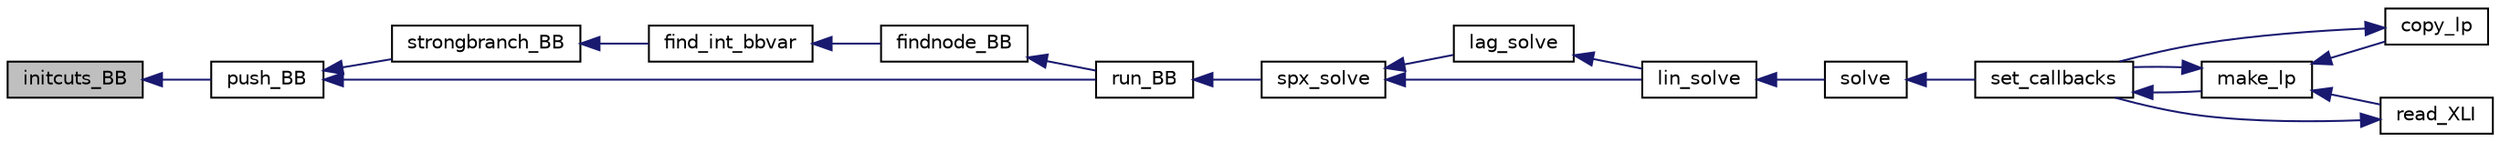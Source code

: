 digraph "initcuts_BB"
{
  edge [fontname="Helvetica",fontsize="10",labelfontname="Helvetica",labelfontsize="10"];
  node [fontname="Helvetica",fontsize="10",shape=record];
  rankdir="LR";
  Node472 [label="initcuts_BB",height=0.2,width=0.4,color="black", fillcolor="grey75", style="filled", fontcolor="black"];
  Node472 -> Node473 [dir="back",color="midnightblue",fontsize="10",style="solid",fontname="Helvetica"];
  Node473 [label="push_BB",height=0.2,width=0.4,color="black", fillcolor="white", style="filled",URL="$d1/dbf/lp__mipbb_8h.html#a29fef70f6e599c3d0961c052d6a780df"];
  Node473 -> Node474 [dir="back",color="midnightblue",fontsize="10",style="solid",fontname="Helvetica"];
  Node474 [label="strongbranch_BB",height=0.2,width=0.4,color="black", fillcolor="white", style="filled",URL="$d1/dbf/lp__mipbb_8h.html#a14912803f02db21c25829df065202762"];
  Node474 -> Node475 [dir="back",color="midnightblue",fontsize="10",style="solid",fontname="Helvetica"];
  Node475 [label="find_int_bbvar",height=0.2,width=0.4,color="black", fillcolor="white", style="filled",URL="$df/df7/lp__lib_8h.html#ad6104a5cc6ae29cc1dd1327d8d36047e"];
  Node475 -> Node476 [dir="back",color="midnightblue",fontsize="10",style="solid",fontname="Helvetica"];
  Node476 [label="findnode_BB",height=0.2,width=0.4,color="black", fillcolor="white", style="filled",URL="$d1/dbf/lp__mipbb_8h.html#ad9c2614a833a1e0ab7f4425068752663"];
  Node476 -> Node477 [dir="back",color="midnightblue",fontsize="10",style="solid",fontname="Helvetica"];
  Node477 [label="run_BB",height=0.2,width=0.4,color="black", fillcolor="white", style="filled",URL="$d1/dbf/lp__mipbb_8h.html#a1d8d97b4f4f35f07e6b798f07a62e527"];
  Node477 -> Node478 [dir="back",color="midnightblue",fontsize="10",style="solid",fontname="Helvetica"];
  Node478 [label="spx_solve",height=0.2,width=0.4,color="black", fillcolor="white", style="filled",URL="$d1/d0a/lp__simplex_8h.html#a3effc8b68c1fb21095e7324d83d0dbf7"];
  Node478 -> Node479 [dir="back",color="midnightblue",fontsize="10",style="solid",fontname="Helvetica"];
  Node479 [label="lag_solve",height=0.2,width=0.4,color="black", fillcolor="white", style="filled",URL="$d1/d0a/lp__simplex_8h.html#a320e9e82c06466267a7cb7844c7767b8"];
  Node479 -> Node480 [dir="back",color="midnightblue",fontsize="10",style="solid",fontname="Helvetica"];
  Node480 [label="lin_solve",height=0.2,width=0.4,color="black", fillcolor="white", style="filled",URL="$d1/d0a/lp__simplex_8h.html#a794b0beb471eb7ece9a694717b65b947"];
  Node480 -> Node481 [dir="back",color="midnightblue",fontsize="10",style="solid",fontname="Helvetica"];
  Node481 [label="solve",height=0.2,width=0.4,color="black", fillcolor="white", style="filled",URL="$df/df7/lp__lib_8h.html#a0f4da3a192397e77e6fe92704d4fad3f"];
  Node481 -> Node482 [dir="back",color="midnightblue",fontsize="10",style="solid",fontname="Helvetica"];
  Node482 [label="set_callbacks",height=0.2,width=0.4,color="black", fillcolor="white", style="filled",URL="$df/df7/lp__lib_8h.html#a929e8acb9704f61e16927c915c15cd07"];
  Node482 -> Node483 [dir="back",color="midnightblue",fontsize="10",style="solid",fontname="Helvetica"];
  Node483 [label="make_lp",height=0.2,width=0.4,color="black", fillcolor="white", style="filled",URL="$df/df7/lp__lib_8h.html#a68a0333d84dd944f67e2a0ec72e346a9"];
  Node483 -> Node484 [dir="back",color="midnightblue",fontsize="10",style="solid",fontname="Helvetica"];
  Node484 [label="copy_lp",height=0.2,width=0.4,color="black", fillcolor="white", style="filled",URL="$df/df7/lp__lib_8h.html#aca83ecdbc200b414db491306f3070ae9"];
  Node484 -> Node482 [dir="back",color="midnightblue",fontsize="10",style="solid",fontname="Helvetica"];
  Node483 -> Node482 [dir="back",color="midnightblue",fontsize="10",style="solid",fontname="Helvetica"];
  Node483 -> Node485 [dir="back",color="midnightblue",fontsize="10",style="solid",fontname="Helvetica"];
  Node485 [label="read_XLI",height=0.2,width=0.4,color="black", fillcolor="white", style="filled",URL="$df/df7/lp__lib_8h.html#a351dd803960ab0dae2b39f2c65d3a58d"];
  Node485 -> Node482 [dir="back",color="midnightblue",fontsize="10",style="solid",fontname="Helvetica"];
  Node478 -> Node480 [dir="back",color="midnightblue",fontsize="10",style="solid",fontname="Helvetica"];
  Node473 -> Node477 [dir="back",color="midnightblue",fontsize="10",style="solid",fontname="Helvetica"];
}
